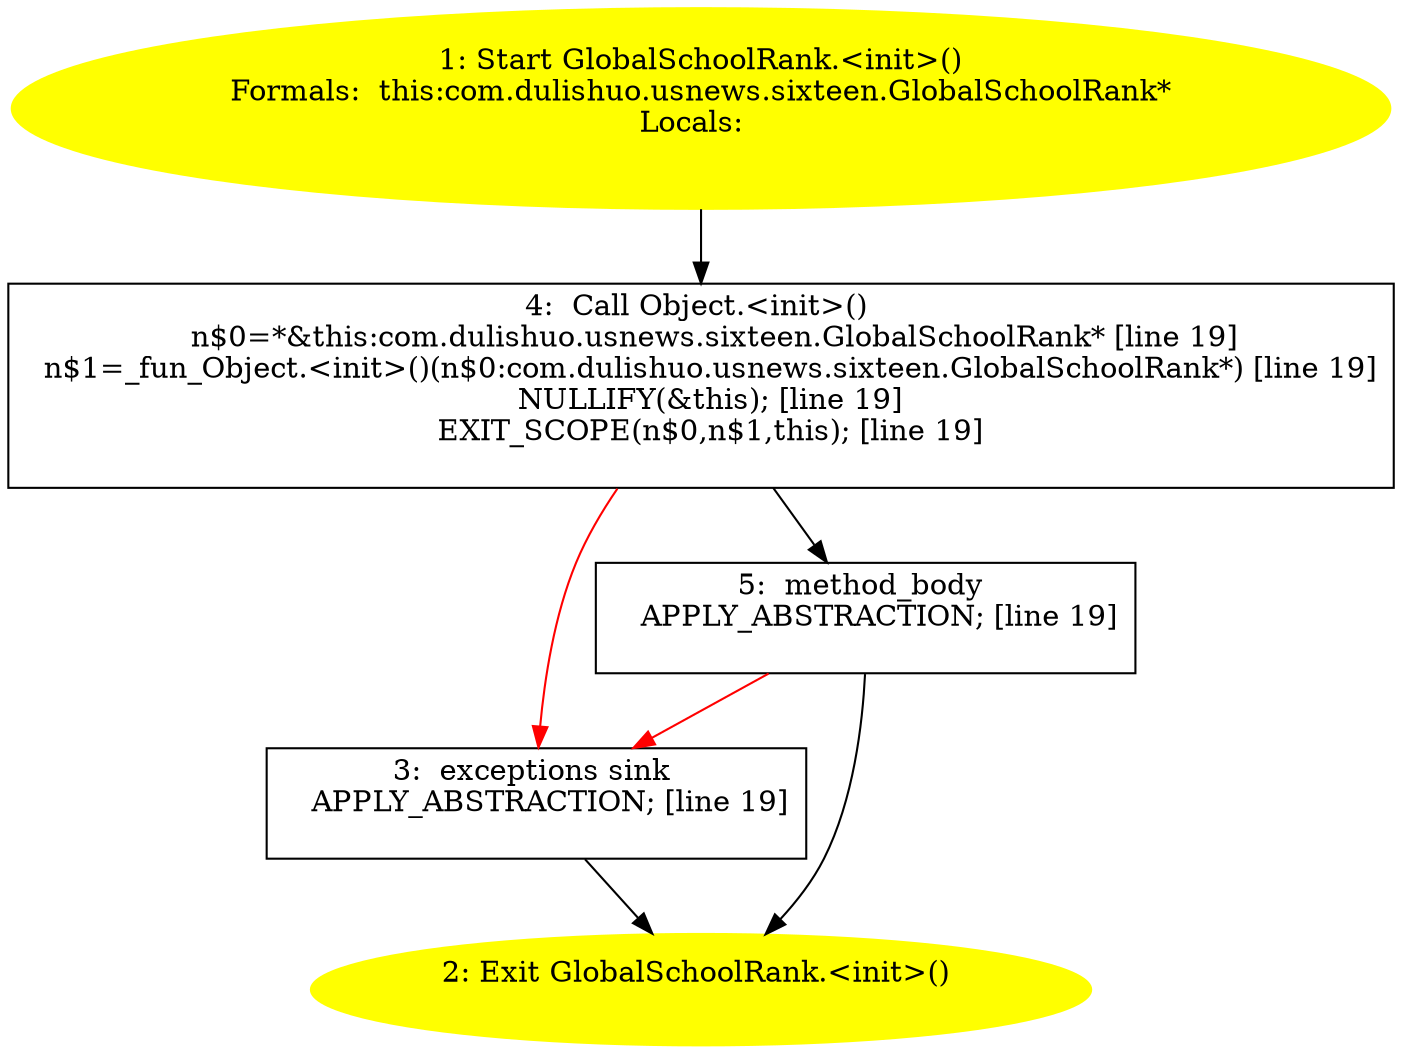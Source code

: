 /* @generated */
digraph cfg {
"com.dulishuo.usnews.sixteen.GlobalSchoolRank.<init>().2a0bd4f995b8658b2321118f39f1295d_1" [label="1: Start GlobalSchoolRank.<init>()\nFormals:  this:com.dulishuo.usnews.sixteen.GlobalSchoolRank*\nLocals:  \n  " color=yellow style=filled]
	

	 "com.dulishuo.usnews.sixteen.GlobalSchoolRank.<init>().2a0bd4f995b8658b2321118f39f1295d_1" -> "com.dulishuo.usnews.sixteen.GlobalSchoolRank.<init>().2a0bd4f995b8658b2321118f39f1295d_4" ;
"com.dulishuo.usnews.sixteen.GlobalSchoolRank.<init>().2a0bd4f995b8658b2321118f39f1295d_2" [label="2: Exit GlobalSchoolRank.<init>() \n  " color=yellow style=filled]
	

"com.dulishuo.usnews.sixteen.GlobalSchoolRank.<init>().2a0bd4f995b8658b2321118f39f1295d_3" [label="3:  exceptions sink \n   APPLY_ABSTRACTION; [line 19]\n " shape="box"]
	

	 "com.dulishuo.usnews.sixteen.GlobalSchoolRank.<init>().2a0bd4f995b8658b2321118f39f1295d_3" -> "com.dulishuo.usnews.sixteen.GlobalSchoolRank.<init>().2a0bd4f995b8658b2321118f39f1295d_2" ;
"com.dulishuo.usnews.sixteen.GlobalSchoolRank.<init>().2a0bd4f995b8658b2321118f39f1295d_4" [label="4:  Call Object.<init>() \n   n$0=*&this:com.dulishuo.usnews.sixteen.GlobalSchoolRank* [line 19]\n  n$1=_fun_Object.<init>()(n$0:com.dulishuo.usnews.sixteen.GlobalSchoolRank*) [line 19]\n  NULLIFY(&this); [line 19]\n  EXIT_SCOPE(n$0,n$1,this); [line 19]\n " shape="box"]
	

	 "com.dulishuo.usnews.sixteen.GlobalSchoolRank.<init>().2a0bd4f995b8658b2321118f39f1295d_4" -> "com.dulishuo.usnews.sixteen.GlobalSchoolRank.<init>().2a0bd4f995b8658b2321118f39f1295d_5" ;
	 "com.dulishuo.usnews.sixteen.GlobalSchoolRank.<init>().2a0bd4f995b8658b2321118f39f1295d_4" -> "com.dulishuo.usnews.sixteen.GlobalSchoolRank.<init>().2a0bd4f995b8658b2321118f39f1295d_3" [color="red" ];
"com.dulishuo.usnews.sixteen.GlobalSchoolRank.<init>().2a0bd4f995b8658b2321118f39f1295d_5" [label="5:  method_body \n   APPLY_ABSTRACTION; [line 19]\n " shape="box"]
	

	 "com.dulishuo.usnews.sixteen.GlobalSchoolRank.<init>().2a0bd4f995b8658b2321118f39f1295d_5" -> "com.dulishuo.usnews.sixteen.GlobalSchoolRank.<init>().2a0bd4f995b8658b2321118f39f1295d_2" ;
	 "com.dulishuo.usnews.sixteen.GlobalSchoolRank.<init>().2a0bd4f995b8658b2321118f39f1295d_5" -> "com.dulishuo.usnews.sixteen.GlobalSchoolRank.<init>().2a0bd4f995b8658b2321118f39f1295d_3" [color="red" ];
}
